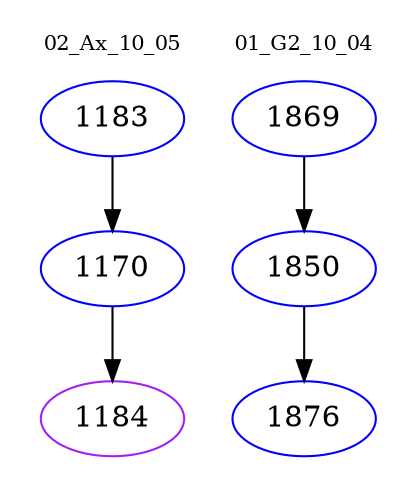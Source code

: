 digraph{
subgraph cluster_0 {
color = white
label = "02_Ax_10_05";
fontsize=10;
T0_1183 [label="1183", color="blue"]
T0_1183 -> T0_1170 [color="black"]
T0_1170 [label="1170", color="blue"]
T0_1170 -> T0_1184 [color="black"]
T0_1184 [label="1184", color="purple"]
}
subgraph cluster_1 {
color = white
label = "01_G2_10_04";
fontsize=10;
T1_1869 [label="1869", color="blue"]
T1_1869 -> T1_1850 [color="black"]
T1_1850 [label="1850", color="blue"]
T1_1850 -> T1_1876 [color="black"]
T1_1876 [label="1876", color="blue"]
}
}
